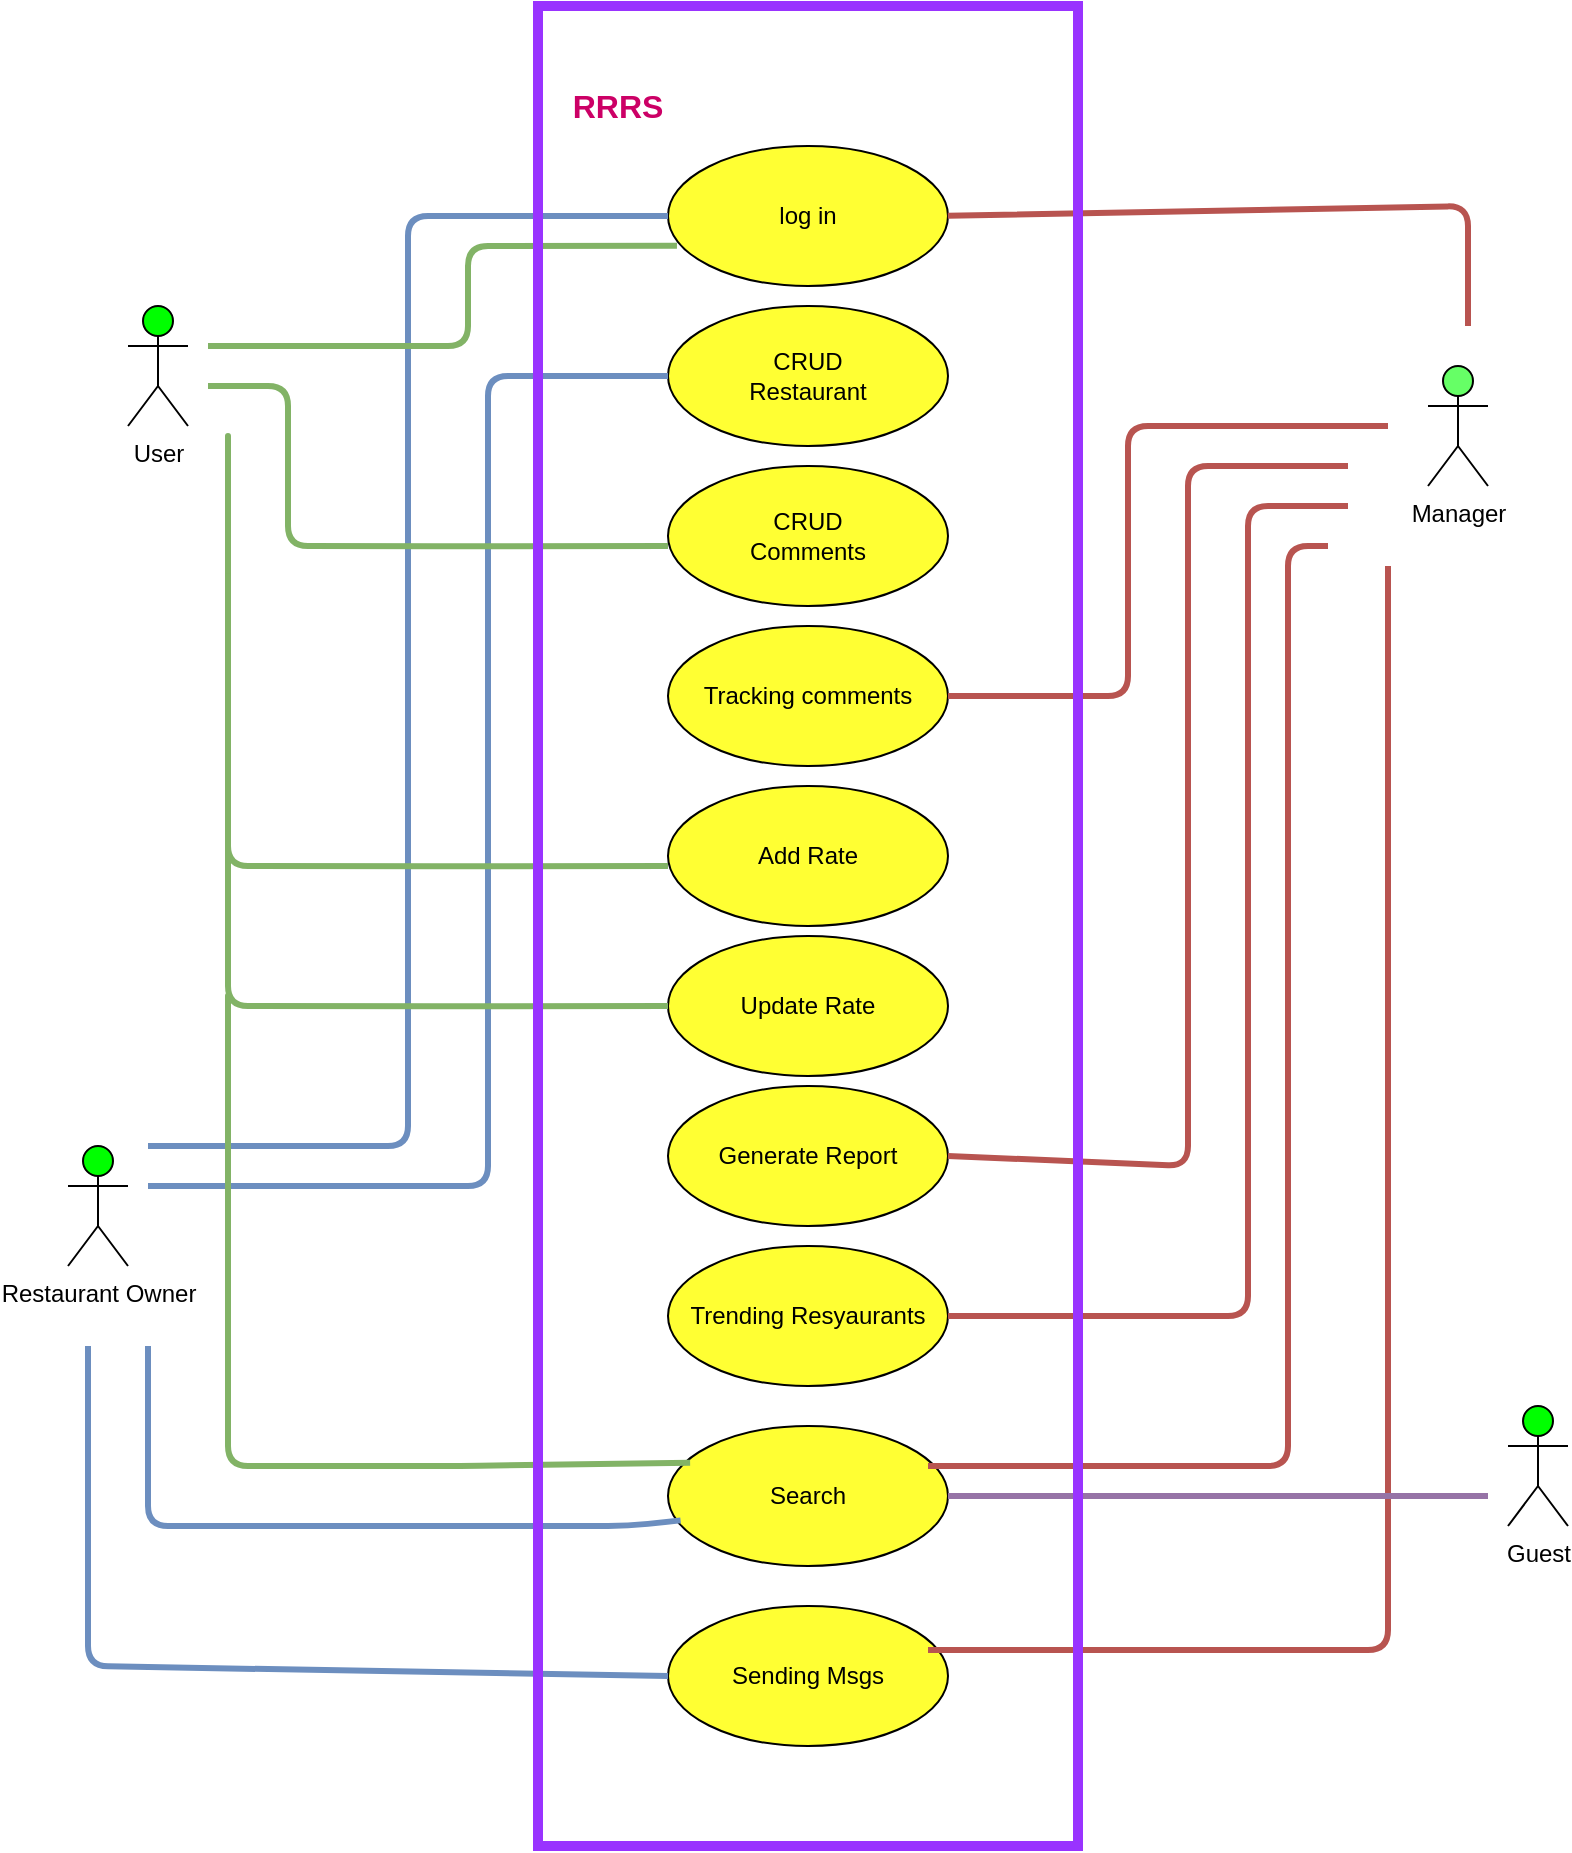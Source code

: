 <mxfile version="14.6.13" type="device"><diagram id="GHcQGq6C8ibpOdsP9Cg6" name="Page-1"><mxGraphModel dx="1730" dy="1012" grid="1" gridSize="10" guides="1" tooltips="1" connect="1" arrows="1" fold="1" page="1" pageScale="1" pageWidth="850" pageHeight="1100" math="0" shadow="0"><root><mxCell id="0"/><mxCell id="1" parent="0"/><mxCell id="DC8maQ-ZhgaRqpVJYuTQ-1" value="User" style="shape=umlActor;verticalLabelPosition=bottom;verticalAlign=top;html=1;outlineConnect=0;fillColor=#00FF00;" parent="1" vertex="1"><mxGeometry x="70" y="200" width="30" height="60" as="geometry"/></mxCell><mxCell id="DC8maQ-ZhgaRqpVJYuTQ-2" value="log in" style="ellipse;whiteSpace=wrap;html=1;fillColor=#FFFF33;" parent="1" vertex="1"><mxGeometry x="340" y="120" width="140" height="70" as="geometry"/></mxCell><mxCell id="DC8maQ-ZhgaRqpVJYuTQ-3" value="Sending Msgs" style="ellipse;whiteSpace=wrap;html=1;fillColor=#FFFF33;" parent="1" vertex="1"><mxGeometry x="340" y="850" width="140" height="70" as="geometry"/></mxCell><mxCell id="DC8maQ-ZhgaRqpVJYuTQ-4" value="Trending Resyaurants" style="ellipse;whiteSpace=wrap;html=1;fillColor=#FFFF33;" parent="1" vertex="1"><mxGeometry x="340" y="670" width="140" height="70" as="geometry"/></mxCell><mxCell id="DC8maQ-ZhgaRqpVJYuTQ-5" value="Search" style="ellipse;whiteSpace=wrap;html=1;fillColor=#FFFF33;" parent="1" vertex="1"><mxGeometry x="340" y="760" width="140" height="70" as="geometry"/></mxCell><mxCell id="DC8maQ-ZhgaRqpVJYuTQ-6" value="Generate Report" style="ellipse;whiteSpace=wrap;html=1;fillColor=#FFFF33;" parent="1" vertex="1"><mxGeometry x="340" y="590" width="140" height="70" as="geometry"/></mxCell><mxCell id="DC8maQ-ZhgaRqpVJYuTQ-7" value="CRUD&lt;br&gt;Restaurant" style="ellipse;whiteSpace=wrap;html=1;fillColor=#FFFF33;" parent="1" vertex="1"><mxGeometry x="340" y="200" width="140" height="70" as="geometry"/></mxCell><mxCell id="DC8maQ-ZhgaRqpVJYuTQ-8" value="CRUD&lt;br&gt;Comments" style="ellipse;whiteSpace=wrap;html=1;fillColor=#FFFF33;" parent="1" vertex="1"><mxGeometry x="340" y="280" width="140" height="70" as="geometry"/></mxCell><mxCell id="DC8maQ-ZhgaRqpVJYuTQ-9" value="Tracking comments" style="ellipse;whiteSpace=wrap;html=1;fillColor=#FFFF33;" parent="1" vertex="1"><mxGeometry x="340" y="360" width="140" height="70" as="geometry"/></mxCell><mxCell id="DC8maQ-ZhgaRqpVJYuTQ-10" value="Add Rate" style="ellipse;whiteSpace=wrap;html=1;fillColor=#FFFF33;" parent="1" vertex="1"><mxGeometry x="340" y="440" width="140" height="70" as="geometry"/></mxCell><mxCell id="DC8maQ-ZhgaRqpVJYuTQ-11" value="Update Rate" style="ellipse;whiteSpace=wrap;html=1;fillColor=#FFFF33;" parent="1" vertex="1"><mxGeometry x="340" y="515" width="140" height="70" as="geometry"/></mxCell><mxCell id="DC8maQ-ZhgaRqpVJYuTQ-13" value="&lt;font style=&quot;font-size: 16px;&quot; color=&quot;#cc0066&quot;&gt;RRRS&lt;/font&gt;" style="text;html=1;strokeColor=none;fillColor=none;align=center;verticalAlign=middle;whiteSpace=wrap;rounded=0;strokeWidth=3;fontStyle=1;fontSize=16;" parent="1" vertex="1"><mxGeometry x="280" y="90" width="70" height="20" as="geometry"/></mxCell><mxCell id="DC8maQ-ZhgaRqpVJYuTQ-14" value="Guest" style="shape=umlActor;verticalLabelPosition=bottom;verticalAlign=top;html=1;outlineConnect=0;fillColor=#00FF00;" parent="1" vertex="1"><mxGeometry x="760" y="750" width="30" height="60" as="geometry"/></mxCell><mxCell id="DC8maQ-ZhgaRqpVJYuTQ-15" value="Restaurant Owner" style="shape=umlActor;verticalLabelPosition=bottom;verticalAlign=top;html=1;outlineConnect=0;fillColor=#00FF00;" parent="1" vertex="1"><mxGeometry x="40" y="620" width="30" height="60" as="geometry"/></mxCell><mxCell id="DC8maQ-ZhgaRqpVJYuTQ-16" value="Manager" style="shape=umlActor;verticalLabelPosition=bottom;verticalAlign=top;html=1;outlineConnect=0;strokeColor=#000000;fillColor=#66FF66;" parent="1" vertex="1"><mxGeometry x="720" y="230" width="30" height="60" as="geometry"/></mxCell><mxCell id="DC8maQ-ZhgaRqpVJYuTQ-17" value="" style="endArrow=none;html=1;fillColor=#f8cecc;strokeColor=#b85450;strokeWidth=3;" parent="1" edge="1"><mxGeometry width="50" height="50" relative="1" as="geometry"><mxPoint x="470" y="872" as="sourcePoint"/><mxPoint x="700" y="330" as="targetPoint"/><Array as="points"><mxPoint x="700" y="872"/><mxPoint x="700" y="600"/></Array></mxGeometry></mxCell><mxCell id="DC8maQ-ZhgaRqpVJYuTQ-22" value="" style="endArrow=none;html=1;exitX=0.759;exitY=0.114;exitDx=0;exitDy=0;exitPerimeter=0;fillColor=#f8cecc;strokeColor=#b85450;startArrow=none;strokeWidth=3;" parent="1" edge="1" source="DC8maQ-ZhgaRqpVJYuTQ-48"><mxGeometry width="50" height="50" relative="1" as="geometry"><mxPoint x="479.93" y="150.32" as="sourcePoint"/><mxPoint x="740" y="210" as="targetPoint"/><Array as="points"><mxPoint x="740" y="150"/></Array></mxGeometry></mxCell><mxCell id="DC8maQ-ZhgaRqpVJYuTQ-24" value="" style="endArrow=none;html=1;exitX=1;exitY=0.5;exitDx=0;exitDy=0;fillColor=#f8cecc;strokeColor=#b85450;strokeWidth=3;" parent="1" source="DC8maQ-ZhgaRqpVJYuTQ-9" edge="1"><mxGeometry width="50" height="50" relative="1" as="geometry"><mxPoint x="545" y="365.8" as="sourcePoint"/><mxPoint x="700" y="260" as="targetPoint"/><Array as="points"><mxPoint x="570" y="395"/><mxPoint x="570" y="260"/></Array></mxGeometry></mxCell><mxCell id="DC8maQ-ZhgaRqpVJYuTQ-25" value="" style="endArrow=none;html=1;exitX=1;exitY=0.5;exitDx=0;exitDy=0;fillColor=#f8cecc;strokeColor=#b85450;strokeWidth=3;" parent="1" source="DC8maQ-ZhgaRqpVJYuTQ-6" edge="1"><mxGeometry width="50" height="50" relative="1" as="geometry"><mxPoint x="509.93" y="180.32" as="sourcePoint"/><mxPoint x="680" y="280" as="targetPoint"/><Array as="points"><mxPoint x="600" y="630"/><mxPoint x="600" y="280"/></Array></mxGeometry></mxCell><mxCell id="DC8maQ-ZhgaRqpVJYuTQ-26" value="" style="endArrow=none;html=1;fillColor=#f8cecc;strokeColor=#b85450;strokeWidth=3;" parent="1" edge="1"><mxGeometry width="50" height="50" relative="1" as="geometry"><mxPoint x="470" y="780" as="sourcePoint"/><mxPoint x="670" y="320" as="targetPoint"/><Array as="points"><mxPoint x="650" y="780"/><mxPoint x="650" y="410"/><mxPoint x="650" y="320"/></Array></mxGeometry></mxCell><mxCell id="DC8maQ-ZhgaRqpVJYuTQ-27" value="" style="endArrow=none;html=1;exitX=1;exitY=0.5;exitDx=0;exitDy=0;fillColor=#e1d5e7;strokeColor=#9673a6;strokeWidth=3;" parent="1" source="DC8maQ-ZhgaRqpVJYuTQ-5" edge="1"><mxGeometry width="50" height="50" relative="1" as="geometry"><mxPoint x="840" y="680" as="sourcePoint"/><mxPoint x="750" y="795" as="targetPoint"/></mxGeometry></mxCell><mxCell id="DC8maQ-ZhgaRqpVJYuTQ-29" value="" style="endArrow=none;html=1;exitX=1;exitY=0.5;exitDx=0;exitDy=0;fillColor=#f8cecc;strokeColor=#b85450;strokeWidth=3;" parent="1" source="DC8maQ-ZhgaRqpVJYuTQ-4" edge="1"><mxGeometry width="50" height="50" relative="1" as="geometry"><mxPoint x="539.93" y="210.32" as="sourcePoint"/><mxPoint x="680" y="300" as="targetPoint"/><Array as="points"><mxPoint x="630" y="705"/><mxPoint x="630" y="500"/><mxPoint x="630" y="300"/></Array></mxGeometry></mxCell><mxCell id="DC8maQ-ZhgaRqpVJYuTQ-30" value="" style="endArrow=none;html=1;entryX=0;entryY=0.5;entryDx=0;entryDy=0;fillColor=#dae8fc;strokeColor=#6c8ebf;strokeWidth=3;" parent="1" target="DC8maQ-ZhgaRqpVJYuTQ-2" edge="1"><mxGeometry width="50" height="50" relative="1" as="geometry"><mxPoint x="80" y="620" as="sourcePoint"/><mxPoint x="260.07" y="469.68" as="targetPoint"/><Array as="points"><mxPoint x="210" y="620"/><mxPoint x="210" y="155"/></Array></mxGeometry></mxCell><mxCell id="DC8maQ-ZhgaRqpVJYuTQ-36" value="" style="endArrow=none;html=1;entryX=0;entryY=0.5;entryDx=0;entryDy=0;fillColor=#dae8fc;strokeColor=#6c8ebf;strokeWidth=3;" parent="1" target="DC8maQ-ZhgaRqpVJYuTQ-7" edge="1"><mxGeometry width="50" height="50" relative="1" as="geometry"><mxPoint x="80" y="640" as="sourcePoint"/><mxPoint x="330" y="240" as="targetPoint"/><Array as="points"><mxPoint x="180" y="640"/><mxPoint x="250" y="640"/><mxPoint x="250" y="235"/></Array></mxGeometry></mxCell><mxCell id="DC8maQ-ZhgaRqpVJYuTQ-37" value="" style="endArrow=none;html=1;fillColor=#dae8fc;strokeColor=#6c8ebf;entryX=0.045;entryY=0.674;entryDx=0;entryDy=0;entryPerimeter=0;strokeWidth=3;" parent="1" target="DC8maQ-ZhgaRqpVJYuTQ-5" edge="1"><mxGeometry width="50" height="50" relative="1" as="geometry"><mxPoint x="80" y="720" as="sourcePoint"/><mxPoint x="340" y="810" as="targetPoint"/><Array as="points"><mxPoint x="80" y="810"/><mxPoint x="320" y="810"/></Array></mxGeometry></mxCell><mxCell id="DC8maQ-ZhgaRqpVJYuTQ-38" value="" style="endArrow=none;html=1;entryX=0;entryY=0.5;entryDx=0;entryDy=0;fillColor=#dae8fc;strokeColor=#6c8ebf;strokeWidth=3;" parent="1" target="DC8maQ-ZhgaRqpVJYuTQ-3" edge="1"><mxGeometry width="50" height="50" relative="1" as="geometry"><mxPoint x="50" y="720" as="sourcePoint"/><mxPoint x="350" y="805" as="targetPoint"/><Array as="points"><mxPoint x="50" y="880"/></Array></mxGeometry></mxCell><mxCell id="DC8maQ-ZhgaRqpVJYuTQ-40" value="" style="endArrow=none;html=1;entryX=0.032;entryY=0.712;entryDx=0;entryDy=0;entryPerimeter=0;fillColor=#d5e8d4;strokeColor=#82b366;strokeWidth=3;" parent="1" target="DC8maQ-ZhgaRqpVJYuTQ-2" edge="1"><mxGeometry width="50" height="50" relative="1" as="geometry"><mxPoint x="110" y="220" as="sourcePoint"/><mxPoint x="280" y="170" as="targetPoint"/><Array as="points"><mxPoint x="240" y="220"/><mxPoint x="240" y="170"/></Array></mxGeometry></mxCell><mxCell id="DC8maQ-ZhgaRqpVJYuTQ-42" value="" style="endArrow=none;html=1;entryX=0.032;entryY=0.712;entryDx=0;entryDy=0;entryPerimeter=0;fillColor=#d5e8d4;strokeColor=#82b366;strokeWidth=3;" parent="1" edge="1"><mxGeometry width="50" height="50" relative="1" as="geometry"><mxPoint x="110" y="240" as="sourcePoint"/><mxPoint x="340" y="320" as="targetPoint"/><Array as="points"><mxPoint x="150" y="240"/><mxPoint x="150" y="320"/><mxPoint x="235.52" y="320.16"/></Array></mxGeometry></mxCell><mxCell id="DC8maQ-ZhgaRqpVJYuTQ-43" value="" style="endArrow=none;html=1;entryX=0.032;entryY=0.712;entryDx=0;entryDy=0;entryPerimeter=0;fillColor=#d5e8d4;strokeColor=#82b366;strokeWidth=3;" parent="1" edge="1"><mxGeometry width="50" height="50" relative="1" as="geometry"><mxPoint x="120" y="310" as="sourcePoint"/><mxPoint x="340" y="480" as="targetPoint"/><Array as="points"><mxPoint x="120" y="260"/><mxPoint x="120" y="480"/><mxPoint x="235.52" y="480.16"/></Array></mxGeometry></mxCell><mxCell id="DC8maQ-ZhgaRqpVJYuTQ-44" value="" style="endArrow=none;html=1;entryX=0.032;entryY=0.712;entryDx=0;entryDy=0;entryPerimeter=0;fillColor=#d5e8d4;strokeColor=#82b366;strokeWidth=3;" parent="1" edge="1"><mxGeometry width="50" height="50" relative="1" as="geometry"><mxPoint x="120" y="380" as="sourcePoint"/><mxPoint x="340" y="550" as="targetPoint"/><Array as="points"><mxPoint x="120" y="330"/><mxPoint x="120" y="550"/><mxPoint x="235.52" y="550.16"/></Array></mxGeometry></mxCell><mxCell id="DC8maQ-ZhgaRqpVJYuTQ-45" value="" style="endArrow=none;html=1;fillColor=#d5e8d4;strokeColor=#82b366;entryX=0.079;entryY=0.263;entryDx=0;entryDy=0;entryPerimeter=0;strokeWidth=3;" parent="1" target="DC8maQ-ZhgaRqpVJYuTQ-5" edge="1"><mxGeometry width="50" height="50" relative="1" as="geometry"><mxPoint x="120" y="589.92" as="sourcePoint"/><mxPoint x="340" y="759.92" as="targetPoint"/><Array as="points"><mxPoint x="120" y="539.92"/><mxPoint x="120" y="780"/><mxPoint x="236" y="780"/></Array></mxGeometry></mxCell><mxCell id="DC8maQ-ZhgaRqpVJYuTQ-48" value="" style="rounded=0;whiteSpace=wrap;html=1;strokeColor=#9933FF;fillColor=none;strokeWidth=5;" parent="1" vertex="1"><mxGeometry x="275" y="50" width="270" height="920" as="geometry"/></mxCell></root></mxGraphModel></diagram></mxfile>